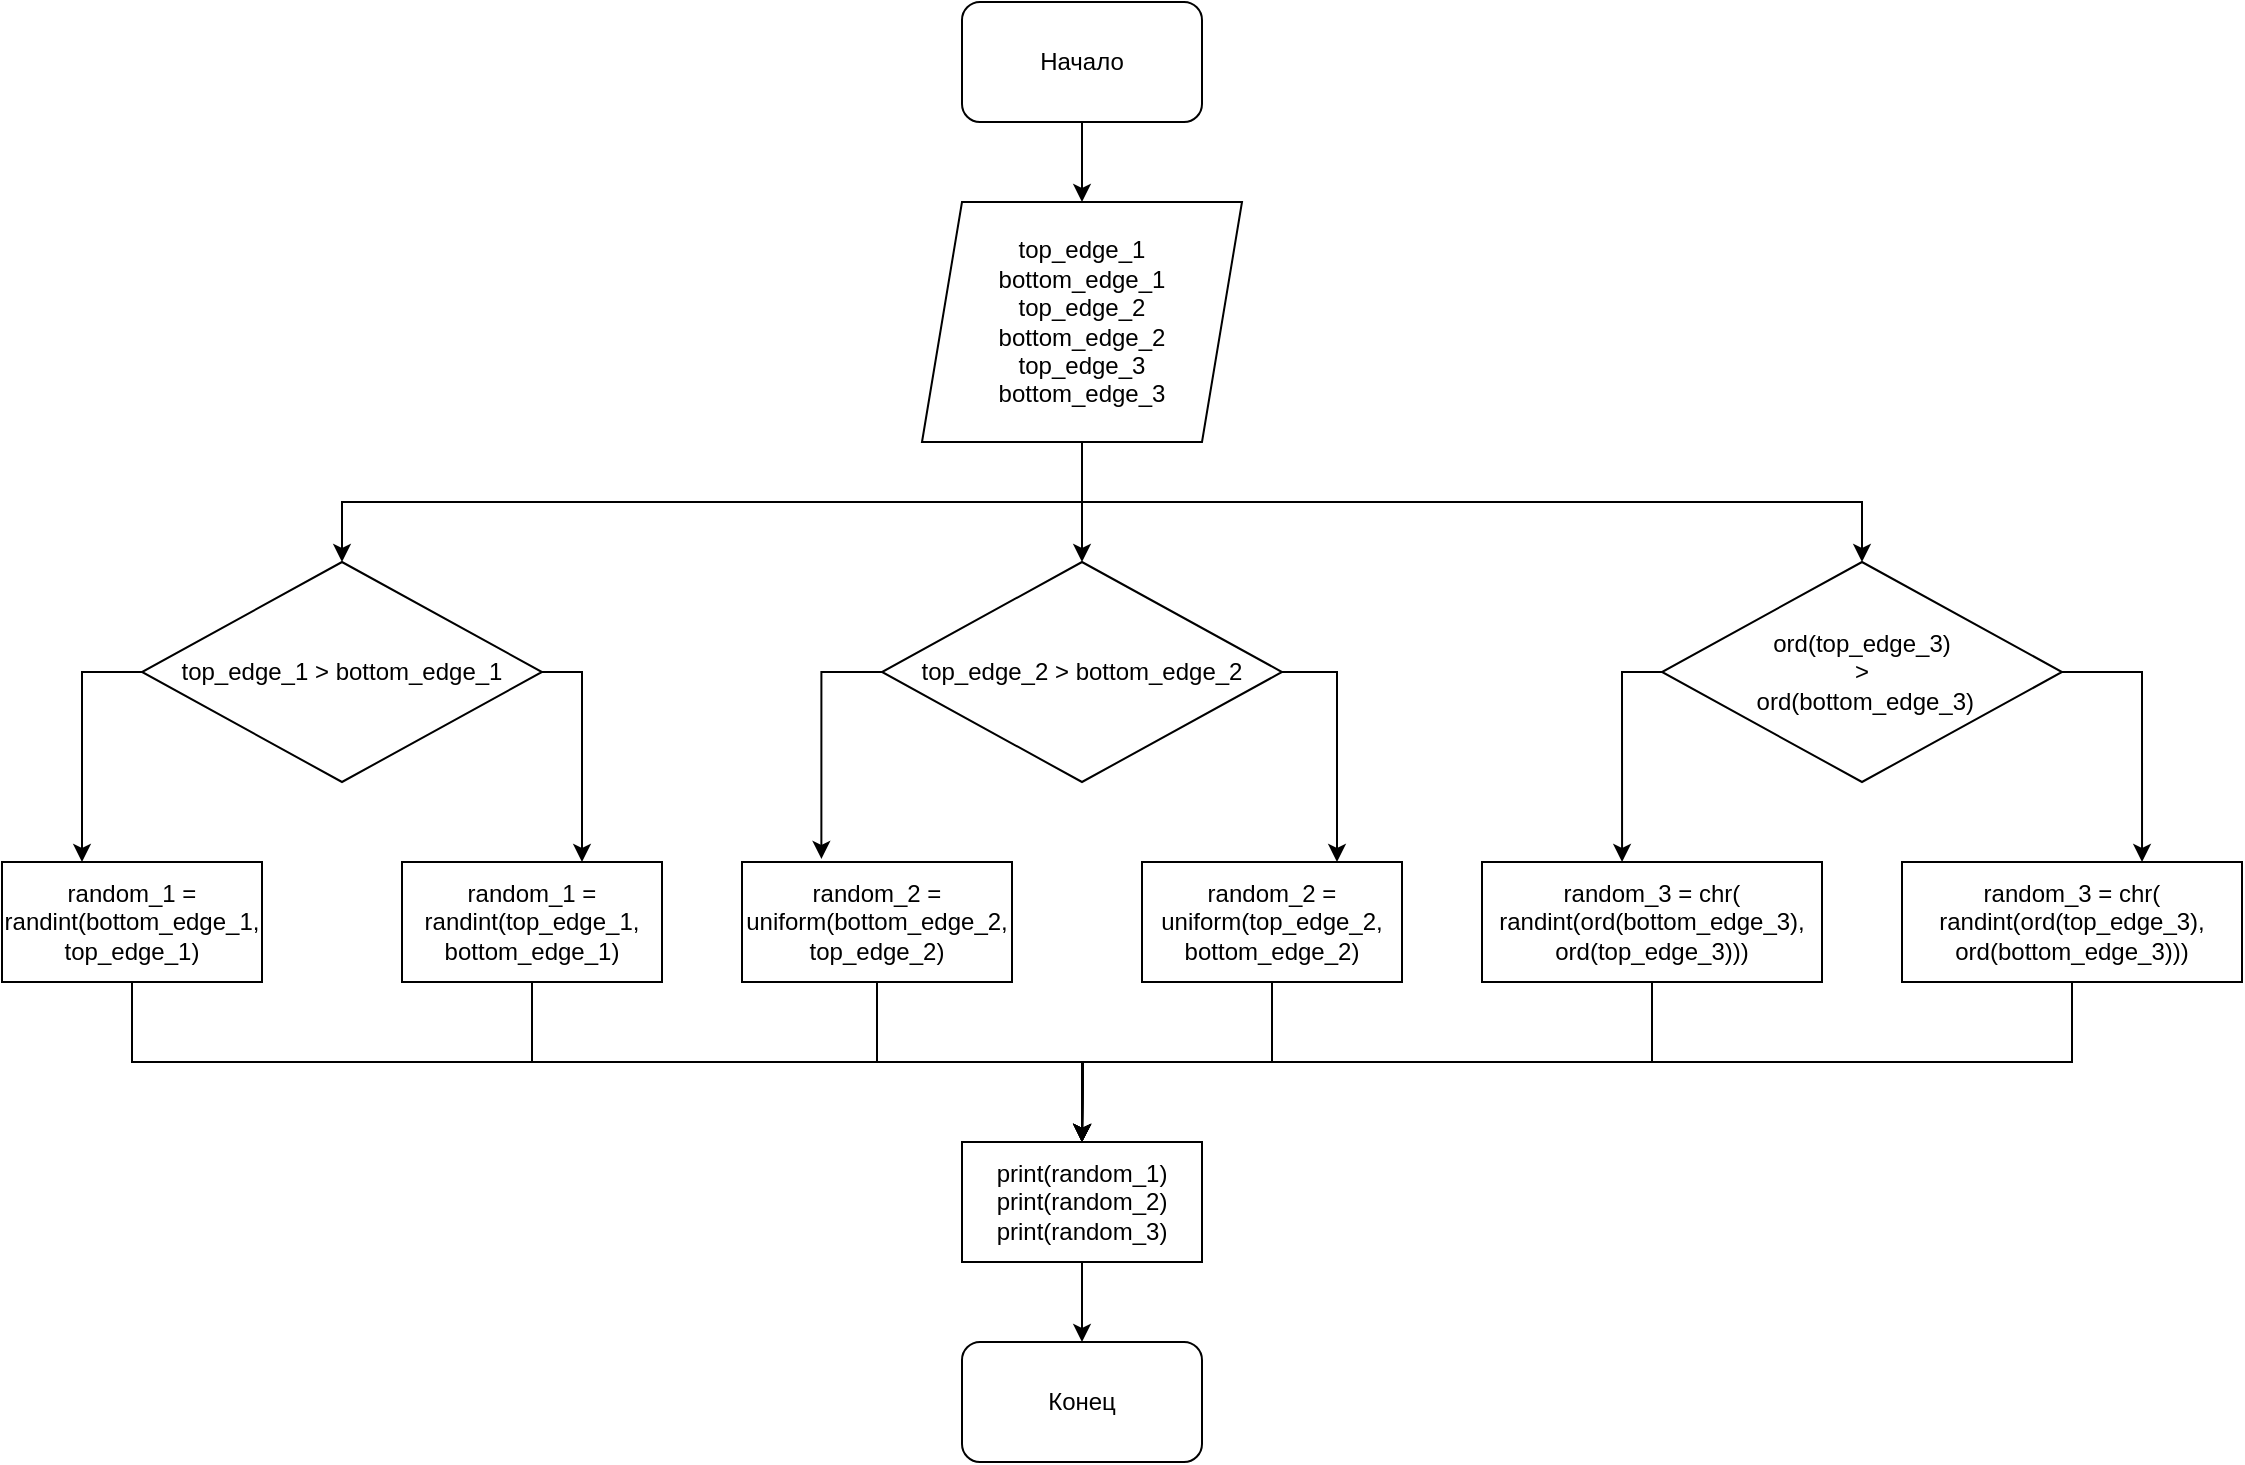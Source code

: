 <mxfile version="13.8.6" type="device"><diagram id="TlO_nolwSTCyyN6V58vt" name="Страница 1"><mxGraphModel dx="1673" dy="995" grid="1" gridSize="10" guides="1" tooltips="1" connect="1" arrows="1" fold="1" page="1" pageScale="1" pageWidth="1169" pageHeight="827" math="0" shadow="0"><root><mxCell id="0"/><mxCell id="1" parent="0"/><mxCell id="L-iJmd7rY0IFKYtrXdwL-32" style="edgeStyle=orthogonalEdgeStyle;rounded=0;orthogonalLoop=1;jettySize=auto;html=1;exitX=0.5;exitY=1;exitDx=0;exitDy=0;" edge="1" parent="1" source="L-iJmd7rY0IFKYtrXdwL-1" target="L-iJmd7rY0IFKYtrXdwL-2"><mxGeometry relative="1" as="geometry"/></mxCell><mxCell id="L-iJmd7rY0IFKYtrXdwL-1" value="Начало" style="rounded=1;whiteSpace=wrap;html=1;" vertex="1" parent="1"><mxGeometry x="510" y="10" width="120" height="60" as="geometry"/></mxCell><mxCell id="L-iJmd7rY0IFKYtrXdwL-6" style="edgeStyle=orthogonalEdgeStyle;rounded=0;orthogonalLoop=1;jettySize=auto;html=1;exitX=0.5;exitY=1;exitDx=0;exitDy=0;entryX=0.5;entryY=0;entryDx=0;entryDy=0;" edge="1" parent="1" source="L-iJmd7rY0IFKYtrXdwL-2" target="L-iJmd7rY0IFKYtrXdwL-3"><mxGeometry relative="1" as="geometry"/></mxCell><mxCell id="L-iJmd7rY0IFKYtrXdwL-7" style="edgeStyle=orthogonalEdgeStyle;rounded=0;orthogonalLoop=1;jettySize=auto;html=1;exitX=0.5;exitY=1;exitDx=0;exitDy=0;" edge="1" parent="1" source="L-iJmd7rY0IFKYtrXdwL-2" target="L-iJmd7rY0IFKYtrXdwL-5"><mxGeometry relative="1" as="geometry"/></mxCell><mxCell id="L-iJmd7rY0IFKYtrXdwL-8" style="edgeStyle=orthogonalEdgeStyle;rounded=0;orthogonalLoop=1;jettySize=auto;html=1;exitX=0.5;exitY=1;exitDx=0;exitDy=0;entryX=0.5;entryY=0;entryDx=0;entryDy=0;" edge="1" parent="1" source="L-iJmd7rY0IFKYtrXdwL-2" target="L-iJmd7rY0IFKYtrXdwL-4"><mxGeometry relative="1" as="geometry"/></mxCell><mxCell id="L-iJmd7rY0IFKYtrXdwL-2" value="top_edge_1&lt;br&gt;bottom_edge_1&lt;br&gt;top_edge_2&lt;br&gt;bottom_edge_2&lt;br&gt;top_edge_3&lt;br&gt;bottom_edge_3" style="shape=parallelogram;perimeter=parallelogramPerimeter;whiteSpace=wrap;html=1;fixedSize=1;" vertex="1" parent="1"><mxGeometry x="490" y="110" width="160" height="120" as="geometry"/></mxCell><mxCell id="L-iJmd7rY0IFKYtrXdwL-18" style="edgeStyle=orthogonalEdgeStyle;rounded=0;orthogonalLoop=1;jettySize=auto;html=1;exitX=0;exitY=0.5;exitDx=0;exitDy=0;" edge="1" parent="1" source="L-iJmd7rY0IFKYtrXdwL-3" target="L-iJmd7rY0IFKYtrXdwL-9"><mxGeometry relative="1" as="geometry"><Array as="points"><mxPoint x="70" y="345"/></Array></mxGeometry></mxCell><mxCell id="L-iJmd7rY0IFKYtrXdwL-19" style="edgeStyle=orthogonalEdgeStyle;rounded=0;orthogonalLoop=1;jettySize=auto;html=1;exitX=1;exitY=0.5;exitDx=0;exitDy=0;" edge="1" parent="1" source="L-iJmd7rY0IFKYtrXdwL-3" target="L-iJmd7rY0IFKYtrXdwL-10"><mxGeometry relative="1" as="geometry"><Array as="points"><mxPoint x="320" y="345"/></Array></mxGeometry></mxCell><mxCell id="L-iJmd7rY0IFKYtrXdwL-3" value="top_edge_1 &amp;gt; bottom_edge_1" style="rhombus;whiteSpace=wrap;html=1;" vertex="1" parent="1"><mxGeometry x="100" y="290" width="200" height="110" as="geometry"/></mxCell><mxCell id="L-iJmd7rY0IFKYtrXdwL-22" style="edgeStyle=orthogonalEdgeStyle;rounded=0;orthogonalLoop=1;jettySize=auto;html=1;exitX=0;exitY=0.5;exitDx=0;exitDy=0;entryX=0.412;entryY=0;entryDx=0;entryDy=0;entryPerimeter=0;" edge="1" parent="1" source="L-iJmd7rY0IFKYtrXdwL-4" target="L-iJmd7rY0IFKYtrXdwL-14"><mxGeometry relative="1" as="geometry"/></mxCell><mxCell id="L-iJmd7rY0IFKYtrXdwL-23" style="edgeStyle=orthogonalEdgeStyle;rounded=0;orthogonalLoop=1;jettySize=auto;html=1;exitX=1;exitY=0.5;exitDx=0;exitDy=0;entryX=0.706;entryY=0;entryDx=0;entryDy=0;entryPerimeter=0;" edge="1" parent="1" source="L-iJmd7rY0IFKYtrXdwL-4" target="L-iJmd7rY0IFKYtrXdwL-15"><mxGeometry relative="1" as="geometry"/></mxCell><mxCell id="L-iJmd7rY0IFKYtrXdwL-4" value="ord(top_edge_3)&lt;br&gt;&amp;gt;&lt;br&gt;&amp;nbsp;ord(bottom_edge_3)" style="rhombus;whiteSpace=wrap;html=1;" vertex="1" parent="1"><mxGeometry x="860" y="290" width="200" height="110" as="geometry"/></mxCell><mxCell id="L-iJmd7rY0IFKYtrXdwL-20" style="edgeStyle=orthogonalEdgeStyle;rounded=0;orthogonalLoop=1;jettySize=auto;html=1;exitX=0;exitY=0.5;exitDx=0;exitDy=0;entryX=0.294;entryY=-0.026;entryDx=0;entryDy=0;entryPerimeter=0;" edge="1" parent="1" source="L-iJmd7rY0IFKYtrXdwL-5" target="L-iJmd7rY0IFKYtrXdwL-12"><mxGeometry relative="1" as="geometry"/></mxCell><mxCell id="L-iJmd7rY0IFKYtrXdwL-21" style="edgeStyle=orthogonalEdgeStyle;rounded=0;orthogonalLoop=1;jettySize=auto;html=1;exitX=1;exitY=0.5;exitDx=0;exitDy=0;entryX=0.75;entryY=0;entryDx=0;entryDy=0;" edge="1" parent="1" source="L-iJmd7rY0IFKYtrXdwL-5" target="L-iJmd7rY0IFKYtrXdwL-13"><mxGeometry relative="1" as="geometry"/></mxCell><mxCell id="L-iJmd7rY0IFKYtrXdwL-5" value="top_edge_2 &amp;gt; bottom_edge_2" style="rhombus;whiteSpace=wrap;html=1;" vertex="1" parent="1"><mxGeometry x="470" y="290" width="200" height="110" as="geometry"/></mxCell><mxCell id="L-iJmd7rY0IFKYtrXdwL-25" style="edgeStyle=orthogonalEdgeStyle;rounded=0;orthogonalLoop=1;jettySize=auto;html=1;exitX=0.5;exitY=1;exitDx=0;exitDy=0;entryX=0.5;entryY=0;entryDx=0;entryDy=0;" edge="1" parent="1" source="L-iJmd7rY0IFKYtrXdwL-9" target="L-iJmd7rY0IFKYtrXdwL-24"><mxGeometry relative="1" as="geometry"/></mxCell><mxCell id="L-iJmd7rY0IFKYtrXdwL-9" value="random_1 = randint(bottom_edge_1,&lt;br&gt;top_edge_1)" style="rounded=0;whiteSpace=wrap;html=1;" vertex="1" parent="1"><mxGeometry x="30" y="440" width="130" height="60" as="geometry"/></mxCell><mxCell id="L-iJmd7rY0IFKYtrXdwL-26" style="edgeStyle=orthogonalEdgeStyle;rounded=0;orthogonalLoop=1;jettySize=auto;html=1;exitX=0.5;exitY=1;exitDx=0;exitDy=0;" edge="1" parent="1" source="L-iJmd7rY0IFKYtrXdwL-10"><mxGeometry relative="1" as="geometry"><mxPoint x="570" y="580" as="targetPoint"/></mxGeometry></mxCell><mxCell id="L-iJmd7rY0IFKYtrXdwL-10" value="random_1 = randint(top_edge_1,&lt;br&gt;bottom_edge_1)" style="rounded=0;whiteSpace=wrap;html=1;" vertex="1" parent="1"><mxGeometry x="230" y="440" width="130" height="60" as="geometry"/></mxCell><mxCell id="L-iJmd7rY0IFKYtrXdwL-27" style="edgeStyle=orthogonalEdgeStyle;rounded=0;orthogonalLoop=1;jettySize=auto;html=1;exitX=0.5;exitY=1;exitDx=0;exitDy=0;" edge="1" parent="1" source="L-iJmd7rY0IFKYtrXdwL-12"><mxGeometry relative="1" as="geometry"><mxPoint x="570" y="580" as="targetPoint"/></mxGeometry></mxCell><mxCell id="L-iJmd7rY0IFKYtrXdwL-12" value="random_2 = uniform(bottom_edge_2,&lt;br&gt;top_edge_2)" style="rounded=0;whiteSpace=wrap;html=1;" vertex="1" parent="1"><mxGeometry x="400" y="440" width="135" height="60" as="geometry"/></mxCell><mxCell id="L-iJmd7rY0IFKYtrXdwL-28" style="edgeStyle=orthogonalEdgeStyle;rounded=0;orthogonalLoop=1;jettySize=auto;html=1;exitX=0.5;exitY=1;exitDx=0;exitDy=0;" edge="1" parent="1" source="L-iJmd7rY0IFKYtrXdwL-13" target="L-iJmd7rY0IFKYtrXdwL-24"><mxGeometry relative="1" as="geometry"/></mxCell><mxCell id="L-iJmd7rY0IFKYtrXdwL-13" value="random_2 = uniform(top_edge_2,&lt;br&gt;bottom_edge_2)" style="rounded=0;whiteSpace=wrap;html=1;" vertex="1" parent="1"><mxGeometry x="600" y="440" width="130" height="60" as="geometry"/></mxCell><mxCell id="L-iJmd7rY0IFKYtrXdwL-29" style="edgeStyle=orthogonalEdgeStyle;rounded=0;orthogonalLoop=1;jettySize=auto;html=1;exitX=0.5;exitY=1;exitDx=0;exitDy=0;" edge="1" parent="1" source="L-iJmd7rY0IFKYtrXdwL-14"><mxGeometry relative="1" as="geometry"><mxPoint x="570" y="580" as="targetPoint"/></mxGeometry></mxCell><mxCell id="L-iJmd7rY0IFKYtrXdwL-14" value="random_3 = chr( randint(ord(bottom_edge_3),&lt;br&gt;ord(top_edge_3)))" style="rounded=0;whiteSpace=wrap;html=1;" vertex="1" parent="1"><mxGeometry x="770" y="440" width="170" height="60" as="geometry"/></mxCell><mxCell id="L-iJmd7rY0IFKYtrXdwL-30" style="edgeStyle=orthogonalEdgeStyle;rounded=0;orthogonalLoop=1;jettySize=auto;html=1;exitX=0.5;exitY=1;exitDx=0;exitDy=0;" edge="1" parent="1" source="L-iJmd7rY0IFKYtrXdwL-15"><mxGeometry relative="1" as="geometry"><mxPoint x="570" y="580" as="targetPoint"/></mxGeometry></mxCell><mxCell id="L-iJmd7rY0IFKYtrXdwL-15" value="random_3 = chr( randint(ord(top_edge_3),&lt;br&gt;ord(bottom_edge_3)))" style="rounded=0;whiteSpace=wrap;html=1;" vertex="1" parent="1"><mxGeometry x="980" y="440" width="170" height="60" as="geometry"/></mxCell><mxCell id="L-iJmd7rY0IFKYtrXdwL-33" style="edgeStyle=orthogonalEdgeStyle;rounded=0;orthogonalLoop=1;jettySize=auto;html=1;exitX=0.5;exitY=1;exitDx=0;exitDy=0;" edge="1" parent="1" source="L-iJmd7rY0IFKYtrXdwL-24" target="L-iJmd7rY0IFKYtrXdwL-31"><mxGeometry relative="1" as="geometry"/></mxCell><mxCell id="L-iJmd7rY0IFKYtrXdwL-24" value="print(random_1)&lt;br&gt;print(random_2)&lt;br&gt;print(random_3)" style="rounded=0;whiteSpace=wrap;html=1;" vertex="1" parent="1"><mxGeometry x="510" y="580" width="120" height="60" as="geometry"/></mxCell><mxCell id="L-iJmd7rY0IFKYtrXdwL-31" value="Конец" style="rounded=1;whiteSpace=wrap;html=1;" vertex="1" parent="1"><mxGeometry x="510" y="680" width="120" height="60" as="geometry"/></mxCell></root></mxGraphModel></diagram></mxfile>